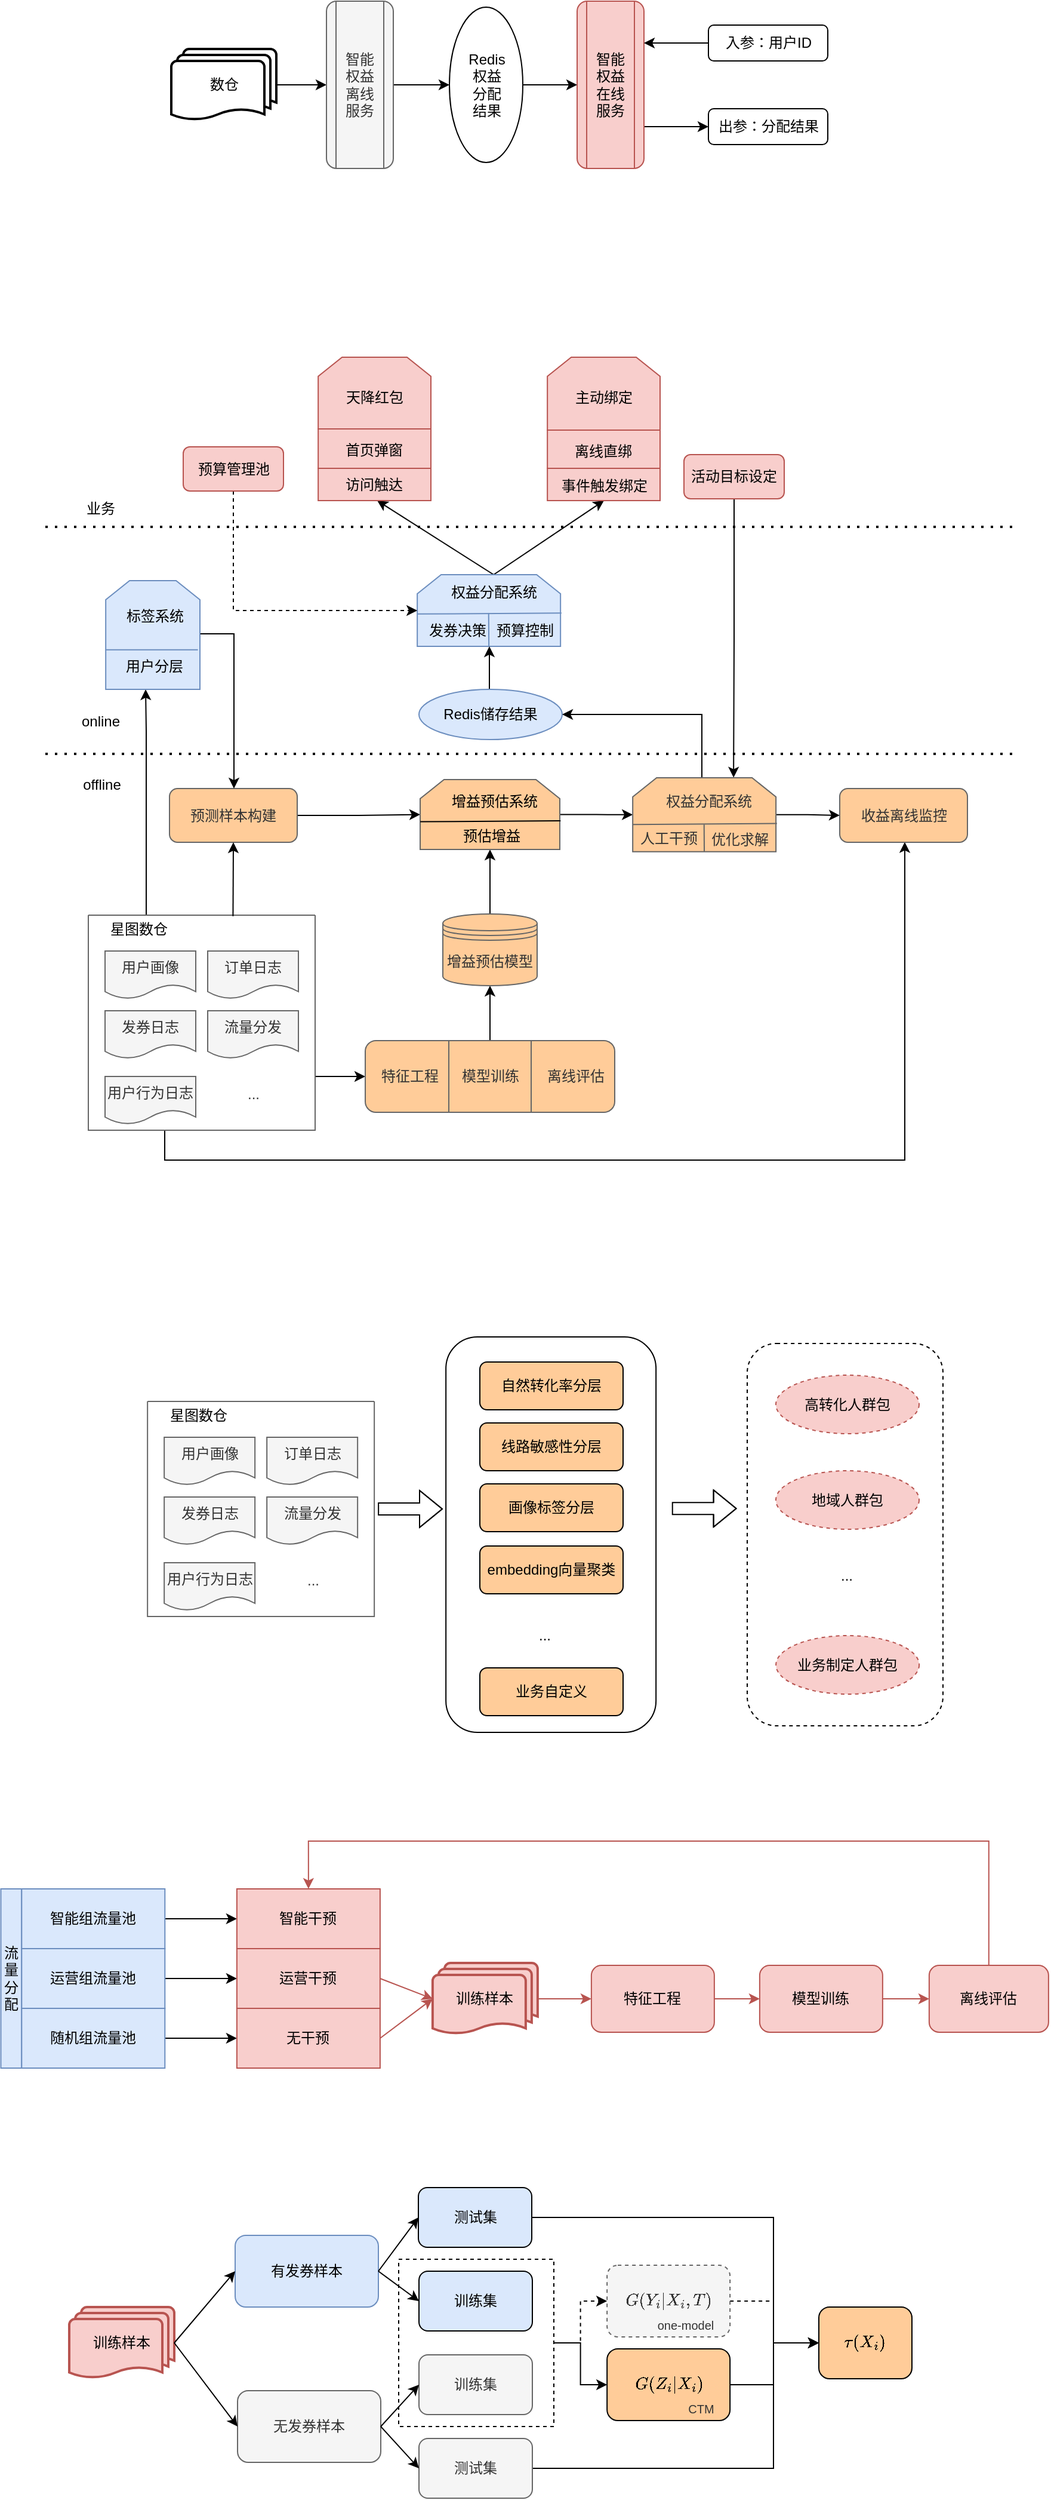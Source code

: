<mxfile version="20.2.1" type="github">
  <diagram id="0d_ut0WmNH7dI-ibBs3p" name="第 1 页">
    <mxGraphModel dx="1122" dy="722" grid="1" gridSize="10" guides="1" tooltips="1" connect="1" arrows="1" fold="1" page="1" pageScale="1" pageWidth="827" pageHeight="1169" background="none" math="1" shadow="0">
      <root>
        <mxCell id="0" />
        <mxCell id="1" parent="0" />
        <mxCell id="P1bSGM74OCymADJrnlDI-253" style="edgeStyle=orthogonalEdgeStyle;rounded=0;orthogonalLoop=1;jettySize=auto;html=1;exitX=1;exitY=0.5;exitDx=0;exitDy=0;entryX=0;entryY=0.5;entryDx=0;entryDy=0;strokeColor=#000000;strokeWidth=1;dashed=1;" parent="1" source="P1bSGM74OCymADJrnlDI-252" target="P1bSGM74OCymADJrnlDI-251" edge="1">
          <mxGeometry relative="1" as="geometry" />
        </mxCell>
        <mxCell id="EOO544wxVhOrI_FCxBew-11" style="edgeStyle=orthogonalEdgeStyle;rounded=0;orthogonalLoop=1;jettySize=auto;html=1;exitX=1;exitY=0.5;exitDx=0;exitDy=0;entryX=0;entryY=0.5;entryDx=0;entryDy=0;" edge="1" parent="1" source="P1bSGM74OCymADJrnlDI-252" target="EOO544wxVhOrI_FCxBew-10">
          <mxGeometry relative="1" as="geometry" />
        </mxCell>
        <mxCell id="P1bSGM74OCymADJrnlDI-252" value="" style="rounded=0;whiteSpace=wrap;html=1;glass=0;sketch=0;strokeColor=#000000;strokeWidth=1;fillColor=none;gradientColor=none;dashed=1;" parent="1" vertex="1">
          <mxGeometry x="346" y="1950" width="130" height="140" as="geometry" />
        </mxCell>
        <mxCell id="P1bSGM74OCymADJrnlDI-179" value="" style="rounded=1;whiteSpace=wrap;html=1;glass=0;sketch=0;strokeColor=#000000;strokeWidth=1;fillColor=none;gradientColor=none;" parent="1" vertex="1">
          <mxGeometry x="385.58" y="1178" width="176" height="331" as="geometry" />
        </mxCell>
        <mxCell id="P1bSGM74OCymADJrnlDI-195" value="" style="rounded=1;whiteSpace=wrap;html=1;glass=0;sketch=0;strokeColor=#000000;strokeWidth=1;fillColor=none;gradientColor=none;dashed=1;" parent="1" vertex="1">
          <mxGeometry x="638" y="1183.5" width="164" height="320" as="geometry" />
        </mxCell>
        <mxCell id="P1bSGM74OCymADJrnlDI-2" value="数仓" style="strokeWidth=2;html=1;shape=mxgraph.flowchart.multi-document;whiteSpace=wrap;" parent="1" vertex="1">
          <mxGeometry x="155.5" y="100" width="88" height="60" as="geometry" />
        </mxCell>
        <mxCell id="P1bSGM74OCymADJrnlDI-3" value="" style="endArrow=classic;html=1;rounded=0;exitX=1;exitY=0.5;exitDx=0;exitDy=0;exitPerimeter=0;" parent="1" source="P1bSGM74OCymADJrnlDI-2" edge="1">
          <mxGeometry width="50" height="50" relative="1" as="geometry">
            <mxPoint x="235.5" y="160" as="sourcePoint" />
            <mxPoint x="285.5" y="130" as="targetPoint" />
          </mxGeometry>
        </mxCell>
        <mxCell id="P1bSGM74OCymADJrnlDI-13" style="edgeStyle=orthogonalEdgeStyle;rounded=0;orthogonalLoop=1;jettySize=auto;html=1;exitX=1;exitY=0.75;exitDx=0;exitDy=0;entryX=0;entryY=0.5;entryDx=0;entryDy=0;" parent="1" source="P1bSGM74OCymADJrnlDI-4" target="P1bSGM74OCymADJrnlDI-10" edge="1">
          <mxGeometry relative="1" as="geometry" />
        </mxCell>
        <mxCell id="P1bSGM74OCymADJrnlDI-4" value="智能&lt;br&gt;权益&lt;br&gt;在线&lt;br&gt;服务" style="shape=process;whiteSpace=wrap;html=1;backgroundOutline=1;rounded=1;fillColor=#f8cecc;strokeColor=#b85450;" parent="1" vertex="1">
          <mxGeometry x="495.5" y="60" width="56" height="140" as="geometry" />
        </mxCell>
        <mxCell id="P1bSGM74OCymADJrnlDI-7" style="edgeStyle=orthogonalEdgeStyle;rounded=0;orthogonalLoop=1;jettySize=auto;html=1;exitX=1;exitY=0.5;exitDx=0;exitDy=0;entryX=0;entryY=0.5;entryDx=0;entryDy=0;" parent="1" source="P1bSGM74OCymADJrnlDI-5" target="P1bSGM74OCymADJrnlDI-6" edge="1">
          <mxGeometry relative="1" as="geometry" />
        </mxCell>
        <mxCell id="P1bSGM74OCymADJrnlDI-5" value="智能&lt;br&gt;权益&lt;br&gt;离线&lt;br&gt;服务" style="shape=process;whiteSpace=wrap;html=1;backgroundOutline=1;rounded=1;fillColor=#f5f5f5;strokeColor=#666666;fontColor=#333333;" parent="1" vertex="1">
          <mxGeometry x="285.5" y="60" width="56" height="140" as="geometry" />
        </mxCell>
        <mxCell id="P1bSGM74OCymADJrnlDI-8" style="edgeStyle=orthogonalEdgeStyle;rounded=0;orthogonalLoop=1;jettySize=auto;html=1;exitX=1;exitY=0.5;exitDx=0;exitDy=0;entryX=0;entryY=0.5;entryDx=0;entryDy=0;" parent="1" source="P1bSGM74OCymADJrnlDI-6" target="P1bSGM74OCymADJrnlDI-4" edge="1">
          <mxGeometry relative="1" as="geometry" />
        </mxCell>
        <mxCell id="P1bSGM74OCymADJrnlDI-6" value="Redis&lt;br&gt;权益&lt;br&gt;分配&lt;br&gt;结果" style="ellipse;whiteSpace=wrap;html=1;rounded=1;" parent="1" vertex="1">
          <mxGeometry x="388.5" y="65" width="61.5" height="130" as="geometry" />
        </mxCell>
        <mxCell id="P1bSGM74OCymADJrnlDI-10" value="出参：分配结果" style="rounded=1;whiteSpace=wrap;html=1;" parent="1" vertex="1">
          <mxGeometry x="605.5" y="150" width="100" height="30" as="geometry" />
        </mxCell>
        <mxCell id="P1bSGM74OCymADJrnlDI-12" style="edgeStyle=orthogonalEdgeStyle;rounded=0;orthogonalLoop=1;jettySize=auto;html=1;exitX=0;exitY=0.5;exitDx=0;exitDy=0;entryX=1;entryY=0.25;entryDx=0;entryDy=0;" parent="1" source="P1bSGM74OCymADJrnlDI-11" target="P1bSGM74OCymADJrnlDI-4" edge="1">
          <mxGeometry relative="1" as="geometry" />
        </mxCell>
        <mxCell id="P1bSGM74OCymADJrnlDI-11" value="入参：用户ID" style="rounded=1;whiteSpace=wrap;html=1;" parent="1" vertex="1">
          <mxGeometry x="605.5" y="80" width="100" height="30" as="geometry" />
        </mxCell>
        <mxCell id="P1bSGM74OCymADJrnlDI-119" style="edgeStyle=orthogonalEdgeStyle;rounded=0;orthogonalLoop=1;jettySize=auto;html=1;exitX=0.25;exitY=0;exitDx=0;exitDy=0;strokeWidth=1;" parent="1" target="P1bSGM74OCymADJrnlDI-111" edge="1">
          <mxGeometry relative="1" as="geometry">
            <mxPoint x="134.5" y="825.0" as="sourcePoint" />
            <mxPoint x="133.54" y="519" as="targetPoint" />
            <Array as="points">
              <mxPoint x="134" y="671" />
              <mxPoint x="134" y="671" />
            </Array>
          </mxGeometry>
        </mxCell>
        <mxCell id="P1bSGM74OCymADJrnlDI-137" style="edgeStyle=orthogonalEdgeStyle;rounded=0;orthogonalLoop=1;jettySize=auto;html=1;exitX=1;exitY=0.75;exitDx=0;exitDy=0;entryX=0;entryY=0.5;entryDx=0;entryDy=0;strokeWidth=1;" parent="1" source="P1bSGM74OCymADJrnlDI-15" target="P1bSGM74OCymADJrnlDI-42" edge="1">
          <mxGeometry relative="1" as="geometry" />
        </mxCell>
        <mxCell id="P1bSGM74OCymADJrnlDI-138" style="edgeStyle=orthogonalEdgeStyle;rounded=0;orthogonalLoop=1;jettySize=auto;html=1;strokeWidth=1;entryX=0.505;entryY=0.996;entryDx=0;entryDy=0;entryPerimeter=0;" parent="1" source="P1bSGM74OCymADJrnlDI-15" target="P1bSGM74OCymADJrnlDI-23" edge="1">
          <mxGeometry relative="1" as="geometry">
            <mxPoint x="770" y="770" as="targetPoint" />
            <Array as="points">
              <mxPoint x="150" y="1030" />
              <mxPoint x="770" y="1030" />
              <mxPoint x="770" y="764" />
            </Array>
          </mxGeometry>
        </mxCell>
        <mxCell id="P1bSGM74OCymADJrnlDI-15" value="" style="swimlane;startSize=0;rounded=1;arcSize=38;fillColor=#f5f5f5;fontColor=#333333;strokeColor=#666666;" parent="1" vertex="1">
          <mxGeometry x="86" y="825" width="190" height="180" as="geometry">
            <mxRectangle x="60" y="825" width="50" height="40" as="alternateBounds" />
          </mxGeometry>
        </mxCell>
        <mxCell id="P1bSGM74OCymADJrnlDI-17" value="用户画像" style="shape=document;whiteSpace=wrap;html=1;boundedLbl=1;rounded=1;fillColor=#f5f5f5;fontColor=#333333;strokeColor=#666666;" parent="P1bSGM74OCymADJrnlDI-15" vertex="1">
          <mxGeometry x="14" y="30" width="76" height="40" as="geometry" />
        </mxCell>
        <mxCell id="P1bSGM74OCymADJrnlDI-18" value="订单日志" style="shape=document;whiteSpace=wrap;html=1;boundedLbl=1;rounded=1;fillColor=#f5f5f5;fontColor=#333333;strokeColor=#666666;" parent="P1bSGM74OCymADJrnlDI-15" vertex="1">
          <mxGeometry x="100" y="30" width="76" height="40" as="geometry" />
        </mxCell>
        <mxCell id="P1bSGM74OCymADJrnlDI-19" value="发券日志" style="shape=document;whiteSpace=wrap;html=1;boundedLbl=1;rounded=1;fillColor=#f5f5f5;fontColor=#333333;strokeColor=#666666;" parent="P1bSGM74OCymADJrnlDI-15" vertex="1">
          <mxGeometry x="14" y="80" width="76" height="40" as="geometry" />
        </mxCell>
        <mxCell id="P1bSGM74OCymADJrnlDI-20" value="流量分发" style="shape=document;whiteSpace=wrap;html=1;boundedLbl=1;rounded=1;fillColor=#f5f5f5;fontColor=#333333;strokeColor=#666666;" parent="P1bSGM74OCymADJrnlDI-15" vertex="1">
          <mxGeometry x="100" y="80" width="76" height="40" as="geometry" />
        </mxCell>
        <mxCell id="P1bSGM74OCymADJrnlDI-21" value="用户行为日志" style="shape=document;whiteSpace=wrap;html=1;boundedLbl=1;rounded=1;fillColor=#f5f5f5;fontColor=#333333;strokeColor=#666666;" parent="P1bSGM74OCymADJrnlDI-15" vertex="1">
          <mxGeometry x="14" y="135" width="76" height="40" as="geometry" />
        </mxCell>
        <mxCell id="P1bSGM74OCymADJrnlDI-22" value="..." style="text;html=1;align=center;verticalAlign=middle;resizable=0;points=[];autosize=1;strokeColor=none;fillColor=none;fontColor=#333333;" parent="P1bSGM74OCymADJrnlDI-15" vertex="1">
          <mxGeometry x="123" y="135" width="30" height="30" as="geometry" />
        </mxCell>
        <mxCell id="P1bSGM74OCymADJrnlDI-23" value="收益离线监控" style="rounded=1;whiteSpace=wrap;html=1;fillColor=#FFCC99;fontColor=#333333;strokeColor=#666666;" parent="1" vertex="1">
          <mxGeometry x="715.5" y="719" width="107" height="45" as="geometry" />
        </mxCell>
        <mxCell id="P1bSGM74OCymADJrnlDI-131" style="edgeStyle=orthogonalEdgeStyle;rounded=0;orthogonalLoop=1;jettySize=auto;html=1;entryX=0;entryY=0.5;entryDx=0;entryDy=0;strokeWidth=1;" parent="1" source="P1bSGM74OCymADJrnlDI-40" target="P1bSGM74OCymADJrnlDI-24" edge="1">
          <mxGeometry relative="1" as="geometry" />
        </mxCell>
        <mxCell id="P1bSGM74OCymADJrnlDI-40" value="预测样本构建" style="rounded=1;whiteSpace=wrap;html=1;fillColor=#FFCC99;fontColor=#333333;strokeColor=#666666;" parent="1" vertex="1">
          <mxGeometry x="154" y="719" width="107" height="45" as="geometry" />
        </mxCell>
        <mxCell id="P1bSGM74OCymADJrnlDI-134" style="edgeStyle=orthogonalEdgeStyle;rounded=0;orthogonalLoop=1;jettySize=auto;html=1;entryX=0.5;entryY=1;entryDx=0;entryDy=0;strokeWidth=1;" parent="1" source="P1bSGM74OCymADJrnlDI-42" target="P1bSGM74OCymADJrnlDI-45" edge="1">
          <mxGeometry relative="1" as="geometry" />
        </mxCell>
        <mxCell id="P1bSGM74OCymADJrnlDI-133" style="edgeStyle=orthogonalEdgeStyle;rounded=0;orthogonalLoop=1;jettySize=auto;html=1;strokeWidth=1;entryX=0.5;entryY=1;entryDx=0;entryDy=0;" parent="1" source="P1bSGM74OCymADJrnlDI-45" target="P1bSGM74OCymADJrnlDI-24" edge="1">
          <mxGeometry relative="1" as="geometry">
            <mxPoint x="430" y="780" as="targetPoint" />
          </mxGeometry>
        </mxCell>
        <mxCell id="P1bSGM74OCymADJrnlDI-45" value="增益预估模型" style="shape=datastore;whiteSpace=wrap;html=1;rounded=1;glass=0;sketch=0;strokeWidth=1;fillColor=#FFCC99;fontColor=#333333;strokeColor=#666666;" parent="1" vertex="1">
          <mxGeometry x="383" y="824" width="79" height="60" as="geometry" />
        </mxCell>
        <mxCell id="P1bSGM74OCymADJrnlDI-158" style="edgeStyle=orthogonalEdgeStyle;rounded=0;orthogonalLoop=1;jettySize=auto;html=1;exitX=0.5;exitY=1;exitDx=0;exitDy=0;entryX=0.704;entryY=-0.003;entryDx=0;entryDy=0;entryPerimeter=0;strokeWidth=1;" parent="1" source="P1bSGM74OCymADJrnlDI-110" target="P1bSGM74OCymADJrnlDI-30" edge="1">
          <mxGeometry relative="1" as="geometry" />
        </mxCell>
        <mxCell id="P1bSGM74OCymADJrnlDI-110" value="活动目标设定" style="rounded=1;whiteSpace=wrap;html=1;glass=0;sketch=0;strokeWidth=1;fillColor=#f8cecc;strokeColor=#b85450;" parent="1" vertex="1">
          <mxGeometry x="585" y="439.5" width="84" height="37" as="geometry" />
        </mxCell>
        <mxCell id="P1bSGM74OCymADJrnlDI-111" value="" style="shape=loopLimit;whiteSpace=wrap;html=1;rounded=0;sketch=0;size=20;fillColor=#dae8fc;strokeColor=#6c8ebf;" parent="1" vertex="1">
          <mxGeometry x="100.58" y="545" width="78.92" height="91" as="geometry" />
        </mxCell>
        <mxCell id="P1bSGM74OCymADJrnlDI-122" style="edgeStyle=orthogonalEdgeStyle;rounded=0;orthogonalLoop=1;jettySize=auto;html=1;strokeWidth=1;exitX=0.98;exitY=0.982;exitDx=0;exitDy=0;exitPerimeter=0;" parent="1" source="P1bSGM74OCymADJrnlDI-113" target="P1bSGM74OCymADJrnlDI-40" edge="1">
          <mxGeometry relative="1" as="geometry">
            <mxPoint x="180" y="560" as="sourcePoint" />
            <Array as="points">
              <mxPoint x="208" y="590" />
            </Array>
          </mxGeometry>
        </mxCell>
        <mxCell id="P1bSGM74OCymADJrnlDI-113" value="标签系统" style="text;html=1;strokeColor=none;fillColor=none;align=center;verticalAlign=middle;whiteSpace=wrap;rounded=0;sketch=0;" parent="1" vertex="1">
          <mxGeometry x="101.5" y="560" width="80" height="30" as="geometry" />
        </mxCell>
        <mxCell id="P1bSGM74OCymADJrnlDI-114" value="" style="endArrow=none;html=1;rounded=0;exitX=-0.01;exitY=0.572;exitDx=0;exitDy=0;exitPerimeter=0;fillColor=#dae8fc;strokeColor=#6c8ebf;" parent="1" edge="1">
          <mxGeometry width="50" height="50" relative="1" as="geometry">
            <mxPoint x="100.29" y="602.9" as="sourcePoint" />
            <mxPoint x="177.79" y="602.9" as="targetPoint" />
          </mxGeometry>
        </mxCell>
        <mxCell id="P1bSGM74OCymADJrnlDI-116" value="用户分层" style="text;html=1;align=center;verticalAlign=middle;resizable=0;points=[];autosize=1;strokeColor=none;fillColor=none;" parent="1" vertex="1">
          <mxGeometry x="106" y="602" width="70" height="30" as="geometry" />
        </mxCell>
        <mxCell id="P1bSGM74OCymADJrnlDI-121" value="" style="endArrow=classic;html=1;rounded=0;strokeWidth=1;entryX=0.5;entryY=1;entryDx=0;entryDy=0;exitX=0.638;exitY=0.005;exitDx=0;exitDy=0;exitPerimeter=0;" parent="1" source="P1bSGM74OCymADJrnlDI-15" target="P1bSGM74OCymADJrnlDI-40" edge="1">
          <mxGeometry width="50" height="50" relative="1" as="geometry">
            <mxPoint x="278" y="820" as="sourcePoint" />
            <mxPoint x="328" y="790" as="targetPoint" />
          </mxGeometry>
        </mxCell>
        <mxCell id="P1bSGM74OCymADJrnlDI-128" style="edgeStyle=orthogonalEdgeStyle;rounded=0;orthogonalLoop=1;jettySize=auto;html=1;exitX=1;exitY=0.5;exitDx=0;exitDy=0;entryX=0;entryY=0.5;entryDx=0;entryDy=0;strokeWidth=1;" parent="1" source="P1bSGM74OCymADJrnlDI-24" target="P1bSGM74OCymADJrnlDI-30" edge="1">
          <mxGeometry relative="1" as="geometry" />
        </mxCell>
        <mxCell id="P1bSGM74OCymADJrnlDI-132" style="edgeStyle=orthogonalEdgeStyle;rounded=0;orthogonalLoop=1;jettySize=auto;html=1;exitX=1;exitY=0.5;exitDx=0;exitDy=0;entryX=0;entryY=0.5;entryDx=0;entryDy=0;strokeWidth=1;" parent="1" source="P1bSGM74OCymADJrnlDI-30" target="P1bSGM74OCymADJrnlDI-23" edge="1">
          <mxGeometry relative="1" as="geometry" />
        </mxCell>
        <mxCell id="P1bSGM74OCymADJrnlDI-136" value="" style="group;fillColor=none;fontColor=#333333;strokeColor=none;container=0;" parent="1" vertex="1" connectable="0">
          <mxGeometry x="317" y="930" width="209" height="60" as="geometry" />
        </mxCell>
        <mxCell id="P1bSGM74OCymADJrnlDI-145" value="" style="endArrow=classic;html=1;rounded=0;strokeWidth=1;entryX=0.543;entryY=0.933;entryDx=0;entryDy=0;entryPerimeter=0;exitX=0.5;exitY=0;exitDx=0;exitDy=0;" parent="1" source="P1bSGM74OCymADJrnlDI-72" target="P1bSGM74OCymADJrnlDI-90" edge="1">
          <mxGeometry width="50" height="50" relative="1" as="geometry">
            <mxPoint x="128" y="508" as="sourcePoint" />
            <mxPoint x="318" y="528" as="targetPoint" />
          </mxGeometry>
        </mxCell>
        <mxCell id="P1bSGM74OCymADJrnlDI-74" value="" style="shape=loopLimit;whiteSpace=wrap;html=1;rounded=0;sketch=0;size=20;container=0;fillColor=#f8cecc;strokeColor=#b85450;" parent="1" vertex="1">
          <mxGeometry x="278.58" y="358" width="94.42" height="120" as="geometry" />
        </mxCell>
        <mxCell id="P1bSGM74OCymADJrnlDI-75" value="" style="endArrow=none;html=1;rounded=0;exitX=-0.01;exitY=0.572;exitDx=0;exitDy=0;exitPerimeter=0;fillColor=#f8cecc;strokeColor=#b85450;" parent="1" edge="1">
          <mxGeometry width="50" height="50" relative="1" as="geometry">
            <mxPoint x="278" y="418" as="sourcePoint" />
            <mxPoint x="373" y="418" as="targetPoint" />
          </mxGeometry>
        </mxCell>
        <mxCell id="P1bSGM74OCymADJrnlDI-79" value="天降红包" style="text;html=1;strokeColor=none;fillColor=#f8cecc;align=center;verticalAlign=middle;whiteSpace=wrap;rounded=0;sketch=0;container=0;" parent="1" vertex="1">
          <mxGeometry x="286" y="377" width="80" height="30" as="geometry" />
        </mxCell>
        <mxCell id="P1bSGM74OCymADJrnlDI-88" value="" style="endArrow=none;html=1;rounded=0;exitX=-0.01;exitY=0.572;exitDx=0;exitDy=0;exitPerimeter=0;fillColor=#f8cecc;strokeColor=#b85450;" parent="1" edge="1">
          <mxGeometry width="50" height="50" relative="1" as="geometry">
            <mxPoint x="278" y="451" as="sourcePoint" />
            <mxPoint x="373" y="451" as="targetPoint" />
          </mxGeometry>
        </mxCell>
        <mxCell id="P1bSGM74OCymADJrnlDI-89" value="首页弹窗" style="text;html=1;align=center;verticalAlign=middle;resizable=0;points=[];autosize=1;strokeColor=none;fillColor=none;container=0;" parent="1" vertex="1">
          <mxGeometry x="290" y="421" width="70" height="30" as="geometry" />
        </mxCell>
        <mxCell id="P1bSGM74OCymADJrnlDI-90" value="访问触达" style="text;html=1;align=center;verticalAlign=middle;resizable=0;points=[];autosize=1;strokeColor=none;fillColor=none;container=0;" parent="1" vertex="1">
          <mxGeometry x="290" y="450" width="70" height="30" as="geometry" />
        </mxCell>
        <mxCell id="P1bSGM74OCymADJrnlDI-149" value="" style="endArrow=classic;html=1;rounded=0;strokeWidth=1;exitX=0.5;exitY=0;exitDx=0;exitDy=0;entryX=0.5;entryY=0.9;entryDx=0;entryDy=0;entryPerimeter=0;" parent="1" source="P1bSGM74OCymADJrnlDI-72" target="P1bSGM74OCymADJrnlDI-108" edge="1">
          <mxGeometry width="50" height="50" relative="1" as="geometry">
            <mxPoint x="428" y="548" as="sourcePoint" />
            <mxPoint x="478" y="498" as="targetPoint" />
          </mxGeometry>
        </mxCell>
        <mxCell id="P1bSGM74OCymADJrnlDI-67" value="" style="shape=loopLimit;whiteSpace=wrap;html=1;rounded=0;sketch=0;size=20;container=0;fillColor=#dae8fc;strokeColor=#6c8ebf;" parent="1" vertex="1">
          <mxGeometry x="361.58" y="540" width="120" height="60" as="geometry" />
        </mxCell>
        <mxCell id="P1bSGM74OCymADJrnlDI-68" value="" style="endArrow=none;html=1;rounded=0;entryX=0.997;entryY=0.558;entryDx=0;entryDy=0;exitX=-0.01;exitY=0.572;exitDx=0;exitDy=0;exitPerimeter=0;entryPerimeter=0;fillColor=#dae8fc;strokeColor=#6c8ebf;" parent="1" edge="1">
          <mxGeometry width="50" height="50" relative="1" as="geometry">
            <mxPoint x="361.58" y="572.92" as="sourcePoint" />
            <mxPoint x="482.42" y="572.08" as="targetPoint" />
          </mxGeometry>
        </mxCell>
        <mxCell id="P1bSGM74OCymADJrnlDI-69" value="" style="endArrow=none;html=1;rounded=0;fillColor=#dae8fc;strokeColor=#6c8ebf;" parent="1" edge="1">
          <mxGeometry width="50" height="50" relative="1" as="geometry">
            <mxPoint x="422.53" y="600" as="sourcePoint" />
            <mxPoint x="422.53" y="600" as="targetPoint" />
          </mxGeometry>
        </mxCell>
        <mxCell id="P1bSGM74OCymADJrnlDI-70" value="" style="endArrow=none;html=1;rounded=0;exitX=0.5;exitY=1;exitDx=0;exitDy=0;fillColor=#dae8fc;strokeColor=#6c8ebf;" parent="1" source="P1bSGM74OCymADJrnlDI-67" edge="1">
          <mxGeometry width="50" height="50" relative="1" as="geometry">
            <mxPoint x="421.36" y="592" as="sourcePoint" />
            <mxPoint x="421.36" y="572" as="targetPoint" />
          </mxGeometry>
        </mxCell>
        <mxCell id="P1bSGM74OCymADJrnlDI-71" value="预算控制" style="text;html=1;strokeColor=none;fillColor=none;align=center;verticalAlign=middle;whiteSpace=wrap;rounded=0;sketch=0;container=0;" parent="1" vertex="1">
          <mxGeometry x="421.58" y="572" width="60" height="30" as="geometry" />
        </mxCell>
        <mxCell id="P1bSGM74OCymADJrnlDI-72" value="权益分配系统" style="text;html=1;strokeColor=none;fillColor=none;align=center;verticalAlign=middle;whiteSpace=wrap;rounded=0;sketch=0;container=0;" parent="1" vertex="1">
          <mxGeometry x="385.58" y="540" width="80" height="30" as="geometry" />
        </mxCell>
        <mxCell id="P1bSGM74OCymADJrnlDI-73" value="发券决策" style="text;html=1;align=center;verticalAlign=middle;resizable=0;points=[];autosize=1;strokeColor=none;fillColor=none;container=0;" parent="1" vertex="1">
          <mxGeometry x="360" y="572" width="70" height="30" as="geometry" />
        </mxCell>
        <mxCell id="P1bSGM74OCymADJrnlDI-103" value="" style="shape=loopLimit;whiteSpace=wrap;html=1;rounded=0;sketch=0;size=20;container=0;fillColor=#f8cecc;strokeColor=#b85450;" parent="1" vertex="1">
          <mxGeometry x="470.58" y="358" width="94.42" height="120" as="geometry" />
        </mxCell>
        <mxCell id="P1bSGM74OCymADJrnlDI-104" value="" style="endArrow=none;html=1;rounded=0;exitX=-0.01;exitY=0.572;exitDx=0;exitDy=0;exitPerimeter=0;fillColor=#f8cecc;strokeColor=#b85450;" parent="1" edge="1">
          <mxGeometry width="50" height="50" relative="1" as="geometry">
            <mxPoint x="470.0" y="419" as="sourcePoint" />
            <mxPoint x="565" y="419" as="targetPoint" />
          </mxGeometry>
        </mxCell>
        <mxCell id="P1bSGM74OCymADJrnlDI-105" value="主动绑定" style="text;html=1;strokeColor=none;fillColor=none;align=center;verticalAlign=middle;whiteSpace=wrap;rounded=0;sketch=0;container=0;" parent="1" vertex="1">
          <mxGeometry x="478.0" y="377" width="80" height="30" as="geometry" />
        </mxCell>
        <mxCell id="P1bSGM74OCymADJrnlDI-106" value="" style="endArrow=none;html=1;rounded=0;exitX=-0.01;exitY=0.572;exitDx=0;exitDy=0;exitPerimeter=0;fillColor=#f8cecc;strokeColor=#b85450;" parent="1" edge="1">
          <mxGeometry width="50" height="50" relative="1" as="geometry">
            <mxPoint x="470.0" y="451" as="sourcePoint" />
            <mxPoint x="565" y="451" as="targetPoint" />
          </mxGeometry>
        </mxCell>
        <mxCell id="P1bSGM74OCymADJrnlDI-107" value="离线直绑" style="text;html=1;align=center;verticalAlign=middle;resizable=0;points=[];autosize=1;strokeColor=none;fillColor=none;container=0;" parent="1" vertex="1">
          <mxGeometry x="482.0" y="422" width="70" height="30" as="geometry" />
        </mxCell>
        <mxCell id="P1bSGM74OCymADJrnlDI-108" value="事件触发绑定" style="text;html=1;align=center;verticalAlign=middle;resizable=0;points=[];autosize=1;strokeColor=none;fillColor=none;container=0;" parent="1" vertex="1">
          <mxGeometry x="468.0" y="451" width="100" height="30" as="geometry" />
        </mxCell>
        <mxCell id="P1bSGM74OCymADJrnlDI-162" style="edgeStyle=orthogonalEdgeStyle;rounded=0;orthogonalLoop=1;jettySize=auto;html=1;exitX=0.5;exitY=0;exitDx=0;exitDy=0;strokeWidth=1;entryX=0.914;entryY=0.933;entryDx=0;entryDy=0;entryPerimeter=0;" parent="1" edge="1">
          <mxGeometry relative="1" as="geometry">
            <mxPoint x="422" y="636" as="sourcePoint" />
            <mxPoint x="421.98" y="599.99" as="targetPoint" />
            <Array as="points" />
          </mxGeometry>
        </mxCell>
        <mxCell id="P1bSGM74OCymADJrnlDI-160" value="Redis储存结果" style="ellipse;whiteSpace=wrap;html=1;rounded=1;glass=0;sketch=0;strokeWidth=1;fillColor=#dae8fc;strokeColor=#6c8ebf;" parent="1" vertex="1">
          <mxGeometry x="363" y="636" width="120" height="42" as="geometry" />
        </mxCell>
        <mxCell id="P1bSGM74OCymADJrnlDI-161" style="edgeStyle=orthogonalEdgeStyle;rounded=0;orthogonalLoop=1;jettySize=auto;html=1;entryX=1;entryY=0.5;entryDx=0;entryDy=0;strokeWidth=1;" parent="1" source="P1bSGM74OCymADJrnlDI-30" target="P1bSGM74OCymADJrnlDI-160" edge="1">
          <mxGeometry relative="1" as="geometry">
            <Array as="points">
              <mxPoint x="600" y="657" />
            </Array>
          </mxGeometry>
        </mxCell>
        <mxCell id="P1bSGM74OCymADJrnlDI-165" value="" style="endArrow=none;dashed=1;html=1;dashPattern=1 3;strokeWidth=2;rounded=0;" parent="1" edge="1">
          <mxGeometry width="50" height="50" relative="1" as="geometry">
            <mxPoint x="50" y="690" as="sourcePoint" />
            <mxPoint x="860" y="690" as="targetPoint" />
          </mxGeometry>
        </mxCell>
        <mxCell id="P1bSGM74OCymADJrnlDI-24" value="" style="shape=loopLimit;whiteSpace=wrap;html=1;rounded=0;sketch=0;size=20;container=0;fillColor=#FFCC99;strokeColor=#666666;fontColor=#333333;" parent="1" vertex="1">
          <mxGeometry x="364" y="711.5" width="117" height="58.5" as="geometry" />
        </mxCell>
        <mxCell id="P1bSGM74OCymADJrnlDI-26" value="" style="endArrow=none;html=1;rounded=0;entryX=0.997;entryY=0.558;entryDx=0;entryDy=0;entryPerimeter=0;fillColor=#fff2cc;strokeColor=#000000;exitX=0.001;exitY=0.603;exitDx=0;exitDy=0;exitPerimeter=0;" parent="1" source="P1bSGM74OCymADJrnlDI-24" edge="1">
          <mxGeometry width="50" height="50" relative="1" as="geometry">
            <mxPoint x="370" y="747" as="sourcePoint" />
            <mxPoint x="481.64" y="745.98" as="targetPoint" />
          </mxGeometry>
        </mxCell>
        <mxCell id="P1bSGM74OCymADJrnlDI-27" value="预估增益" style="text;html=1;strokeColor=none;fillColor=none;align=center;verticalAlign=middle;whiteSpace=wrap;rounded=0;sketch=0;container=0;" parent="1" vertex="1">
          <mxGeometry x="394" y="751.5" width="60" height="15" as="geometry" />
        </mxCell>
        <mxCell id="P1bSGM74OCymADJrnlDI-28" value="增益预估系统" style="text;html=1;strokeColor=none;fillColor=none;align=center;verticalAlign=middle;whiteSpace=wrap;rounded=0;sketch=0;container=0;" parent="1" vertex="1">
          <mxGeometry x="388.25" y="722.5" width="77" height="15" as="geometry" />
        </mxCell>
        <mxCell id="P1bSGM74OCymADJrnlDI-30" value="" style="shape=loopLimit;whiteSpace=wrap;html=1;rounded=0;sketch=0;size=20;container=0;fillColor=#FFCC99;fontColor=#333333;strokeColor=#666666;" parent="1" vertex="1">
          <mxGeometry x="542.08" y="710" width="120.0" height="61.846" as="geometry" />
        </mxCell>
        <mxCell id="P1bSGM74OCymADJrnlDI-32" value="" style="endArrow=none;html=1;rounded=0;entryX=0.997;entryY=0.558;entryDx=0;entryDy=0;exitX=-0.01;exitY=0.572;exitDx=0;exitDy=0;exitPerimeter=0;entryPerimeter=0;fillColor=#f5f5f5;strokeColor=#666666;" parent="1" edge="1">
          <mxGeometry width="50" height="50" relative="1" as="geometry">
            <mxPoint x="542.08" y="749.087" as="sourcePoint" />
            <mxPoint x="662.92" y="748.221" as="targetPoint" />
          </mxGeometry>
        </mxCell>
        <mxCell id="P1bSGM74OCymADJrnlDI-33" value="" style="endArrow=none;html=1;rounded=0;fillColor=#f5f5f5;strokeColor=#666666;" parent="1" target="P1bSGM74OCymADJrnlDI-30" edge="1">
          <mxGeometry width="50" height="50" relative="1" as="geometry">
            <mxPoint x="602.03" y="771.846" as="sourcePoint" />
            <mxPoint x="602.08" y="740.923" as="targetPoint" />
          </mxGeometry>
        </mxCell>
        <mxCell id="P1bSGM74OCymADJrnlDI-34" value="" style="endArrow=none;html=1;rounded=0;exitX=-0.001;exitY=0.837;exitDx=0;exitDy=0;exitPerimeter=0;fillColor=#f5f5f5;strokeColor=#666666;" parent="1" source="P1bSGM74OCymADJrnlDI-35" edge="1">
          <mxGeometry width="50" height="50" relative="1" as="geometry">
            <mxPoint x="602.08" y="778.031" as="sourcePoint" />
            <mxPoint x="601.86" y="749.169" as="targetPoint" />
          </mxGeometry>
        </mxCell>
        <mxCell id="P1bSGM74OCymADJrnlDI-35" value="优化求解" style="text;html=1;strokeColor=none;fillColor=none;align=center;verticalAlign=middle;whiteSpace=wrap;rounded=0;sketch=0;container=0;fontColor=#333333;" parent="1" vertex="1">
          <mxGeometry x="602.08" y="746.077" width="60.0" height="30.923" as="geometry" />
        </mxCell>
        <mxCell id="P1bSGM74OCymADJrnlDI-37" value="权益分配系统" style="text;html=1;strokeColor=none;fillColor=none;align=center;verticalAlign=middle;whiteSpace=wrap;rounded=0;sketch=0;container=0;fontColor=#333333;" parent="1" vertex="1">
          <mxGeometry x="566.08" y="714.123" width="80.0" height="30.923" as="geometry" />
        </mxCell>
        <mxCell id="P1bSGM74OCymADJrnlDI-38" value="人工干预" style="text;html=1;align=center;verticalAlign=middle;resizable=0;points=[];autosize=1;strokeColor=none;fillColor=none;container=0;fontColor=#333333;" parent="1" vertex="1">
          <mxGeometry x="537.08" y="746.077" width="70" height="30" as="geometry" />
        </mxCell>
        <mxCell id="P1bSGM74OCymADJrnlDI-42" value="模型训练" style="shape=process;whiteSpace=wrap;html=1;backgroundOutline=1;rounded=1;glass=0;sketch=0;strokeWidth=1;size=0.333;fillColor=#FFCC99;fontColor=#333333;strokeColor=#666666;" parent="1" vertex="1">
          <mxGeometry x="318" y="930" width="209" height="60" as="geometry" />
        </mxCell>
        <mxCell id="P1bSGM74OCymADJrnlDI-43" value="特征工程" style="text;html=1;align=center;verticalAlign=middle;resizable=0;points=[];autosize=1;strokeColor=none;fillColor=none;fontColor=#333333;" parent="1" vertex="1">
          <mxGeometry x="320" y="945" width="70" height="30" as="geometry" />
        </mxCell>
        <mxCell id="P1bSGM74OCymADJrnlDI-44" value="离线评估" style="text;html=1;align=center;verticalAlign=middle;resizable=0;points=[];autosize=1;strokeColor=none;fillColor=none;fontColor=#333333;" parent="1" vertex="1">
          <mxGeometry x="459" y="945" width="70" height="30" as="geometry" />
        </mxCell>
        <mxCell id="P1bSGM74OCymADJrnlDI-166" value="offline" style="text;html=1;align=center;verticalAlign=middle;resizable=0;points=[];autosize=1;strokeColor=none;fillColor=none;" parent="1" vertex="1">
          <mxGeometry x="67" y="700.5" width="60" height="30" as="geometry" />
        </mxCell>
        <mxCell id="P1bSGM74OCymADJrnlDI-167" value="online" style="text;html=1;align=center;verticalAlign=middle;resizable=0;points=[];autosize=1;strokeColor=none;fillColor=none;" parent="1" vertex="1">
          <mxGeometry x="66" y="648" width="60" height="30" as="geometry" />
        </mxCell>
        <mxCell id="P1bSGM74OCymADJrnlDI-168" value="星图数仓" style="text;html=1;align=center;verticalAlign=middle;resizable=0;points=[];autosize=1;strokeColor=none;fillColor=none;" parent="1" vertex="1">
          <mxGeometry x="93" y="822" width="70" height="30" as="geometry" />
        </mxCell>
        <mxCell id="P1bSGM74OCymADJrnlDI-169" value="" style="endArrow=none;dashed=1;html=1;dashPattern=1 3;strokeWidth=2;rounded=0;" parent="1" edge="1">
          <mxGeometry width="50" height="50" relative="1" as="geometry">
            <mxPoint x="50" y="500" as="sourcePoint" />
            <mxPoint x="860" y="500" as="targetPoint" />
          </mxGeometry>
        </mxCell>
        <mxCell id="P1bSGM74OCymADJrnlDI-170" value="业务" style="text;html=1;align=center;verticalAlign=middle;resizable=0;points=[];autosize=1;strokeColor=none;fillColor=none;" parent="1" vertex="1">
          <mxGeometry x="71" y="470" width="50" height="30" as="geometry" />
        </mxCell>
        <mxCell id="P1bSGM74OCymADJrnlDI-171" value="" style="swimlane;startSize=0;rounded=1;arcSize=38;fillColor=#f5f5f5;fontColor=#333333;strokeColor=#666666;" parent="1" vertex="1">
          <mxGeometry x="135.58" y="1232" width="190" height="180" as="geometry">
            <mxRectangle x="60" y="825" width="50" height="40" as="alternateBounds" />
          </mxGeometry>
        </mxCell>
        <mxCell id="P1bSGM74OCymADJrnlDI-172" value="用户画像" style="shape=document;whiteSpace=wrap;html=1;boundedLbl=1;rounded=1;fillColor=#f5f5f5;fontColor=#333333;strokeColor=#666666;" parent="P1bSGM74OCymADJrnlDI-171" vertex="1">
          <mxGeometry x="14" y="30" width="76" height="40" as="geometry" />
        </mxCell>
        <mxCell id="P1bSGM74OCymADJrnlDI-173" value="订单日志" style="shape=document;whiteSpace=wrap;html=1;boundedLbl=1;rounded=1;fillColor=#f5f5f5;fontColor=#333333;strokeColor=#666666;" parent="P1bSGM74OCymADJrnlDI-171" vertex="1">
          <mxGeometry x="100" y="30" width="76" height="40" as="geometry" />
        </mxCell>
        <mxCell id="P1bSGM74OCymADJrnlDI-174" value="发券日志" style="shape=document;whiteSpace=wrap;html=1;boundedLbl=1;rounded=1;fillColor=#f5f5f5;fontColor=#333333;strokeColor=#666666;" parent="P1bSGM74OCymADJrnlDI-171" vertex="1">
          <mxGeometry x="14" y="80" width="76" height="40" as="geometry" />
        </mxCell>
        <mxCell id="P1bSGM74OCymADJrnlDI-175" value="流量分发" style="shape=document;whiteSpace=wrap;html=1;boundedLbl=1;rounded=1;fillColor=#f5f5f5;fontColor=#333333;strokeColor=#666666;" parent="P1bSGM74OCymADJrnlDI-171" vertex="1">
          <mxGeometry x="100" y="80" width="76" height="40" as="geometry" />
        </mxCell>
        <mxCell id="P1bSGM74OCymADJrnlDI-176" value="用户行为日志" style="shape=document;whiteSpace=wrap;html=1;boundedLbl=1;rounded=1;fillColor=#f5f5f5;fontColor=#333333;strokeColor=#666666;" parent="P1bSGM74OCymADJrnlDI-171" vertex="1">
          <mxGeometry x="14" y="135" width="76" height="40" as="geometry" />
        </mxCell>
        <mxCell id="P1bSGM74OCymADJrnlDI-177" value="..." style="text;html=1;align=center;verticalAlign=middle;resizable=0;points=[];autosize=1;strokeColor=none;fillColor=none;fontColor=#333333;" parent="P1bSGM74OCymADJrnlDI-171" vertex="1">
          <mxGeometry x="123" y="135" width="30" height="30" as="geometry" />
        </mxCell>
        <mxCell id="P1bSGM74OCymADJrnlDI-178" value="星图数仓" style="text;html=1;align=center;verticalAlign=middle;resizable=0;points=[];autosize=1;strokeColor=none;fillColor=none;" parent="1" vertex="1">
          <mxGeometry x="142.58" y="1229" width="70" height="30" as="geometry" />
        </mxCell>
        <mxCell id="P1bSGM74OCymADJrnlDI-180" value="自然转化率分层" style="rounded=1;whiteSpace=wrap;html=1;glass=0;sketch=0;strokeColor=#000000;strokeWidth=1;fillColor=#FFCC99;gradientColor=none;" parent="1" vertex="1">
          <mxGeometry x="414" y="1199" width="120" height="40" as="geometry" />
        </mxCell>
        <mxCell id="P1bSGM74OCymADJrnlDI-181" value="线路敏感性分层" style="rounded=1;whiteSpace=wrap;html=1;glass=0;sketch=0;strokeColor=#000000;strokeWidth=1;fillColor=#FFCC99;gradientColor=none;" parent="1" vertex="1">
          <mxGeometry x="414" y="1250" width="120" height="40" as="geometry" />
        </mxCell>
        <mxCell id="P1bSGM74OCymADJrnlDI-182" value="画像标签分层" style="rounded=1;whiteSpace=wrap;html=1;glass=0;sketch=0;strokeColor=#000000;strokeWidth=1;fillColor=#FFCC99;gradientColor=none;" parent="1" vertex="1">
          <mxGeometry x="414" y="1301" width="120" height="40" as="geometry" />
        </mxCell>
        <mxCell id="P1bSGM74OCymADJrnlDI-184" value="embedding向量聚类" style="rounded=1;whiteSpace=wrap;html=1;glass=0;sketch=0;strokeColor=#000000;strokeWidth=1;fillColor=#FFCC99;gradientColor=none;" parent="1" vertex="1">
          <mxGeometry x="414" y="1353" width="120" height="40" as="geometry" />
        </mxCell>
        <mxCell id="P1bSGM74OCymADJrnlDI-189" value="业务自定义" style="rounded=1;whiteSpace=wrap;html=1;glass=0;sketch=0;strokeColor=#000000;strokeWidth=1;fillColor=#FFCC99;gradientColor=none;" parent="1" vertex="1">
          <mxGeometry x="414" y="1455" width="120" height="40" as="geometry" />
        </mxCell>
        <mxCell id="P1bSGM74OCymADJrnlDI-191" value="高转化人群包" style="ellipse;whiteSpace=wrap;html=1;rounded=1;glass=0;dashed=1;sketch=0;strokeColor=#b85450;strokeWidth=1;fillColor=#f8cecc;" parent="1" vertex="1">
          <mxGeometry x="662" y="1210" width="120" height="49" as="geometry" />
        </mxCell>
        <mxCell id="P1bSGM74OCymADJrnlDI-192" value="业务制定人群包" style="ellipse;whiteSpace=wrap;html=1;rounded=1;glass=0;dashed=1;sketch=0;strokeColor=#b85450;strokeWidth=1;fillColor=#f8cecc;" parent="1" vertex="1">
          <mxGeometry x="662.08" y="1428" width="120" height="49" as="geometry" />
        </mxCell>
        <mxCell id="P1bSGM74OCymADJrnlDI-193" value="地域人群包" style="ellipse;whiteSpace=wrap;html=1;rounded=1;glass=0;dashed=1;sketch=0;strokeColor=#b85450;strokeWidth=1;fillColor=#f8cecc;" parent="1" vertex="1">
          <mxGeometry x="662" y="1290" width="120" height="49" as="geometry" />
        </mxCell>
        <mxCell id="P1bSGM74OCymADJrnlDI-194" value="..." style="text;html=1;align=center;verticalAlign=middle;resizable=0;points=[];autosize=1;strokeColor=none;fillColor=none;" parent="1" vertex="1">
          <mxGeometry x="706" y="1363" width="30" height="30" as="geometry" />
        </mxCell>
        <mxCell id="P1bSGM74OCymADJrnlDI-196" value="" style="shape=flexArrow;endArrow=classic;html=1;rounded=0;strokeColor=#000000;strokeWidth=1;exitX=1;exitY=0.5;exitDx=0;exitDy=0;" parent="1" edge="1">
          <mxGeometry width="50" height="50" relative="1" as="geometry">
            <mxPoint x="328.58" y="1322.0" as="sourcePoint" />
            <mxPoint x="383" y="1322" as="targetPoint" />
            <Array as="points">
              <mxPoint x="353" y="1322" />
            </Array>
          </mxGeometry>
        </mxCell>
        <mxCell id="P1bSGM74OCymADJrnlDI-198" value="" style="shape=flexArrow;endArrow=classic;html=1;rounded=0;strokeColor=#000000;strokeWidth=1;exitX=1;exitY=0.5;exitDx=0;exitDy=0;" parent="1" edge="1">
          <mxGeometry width="50" height="50" relative="1" as="geometry">
            <mxPoint x="574.87" y="1321.62" as="sourcePoint" />
            <mxPoint x="629.29" y="1321.62" as="targetPoint" />
            <Array as="points">
              <mxPoint x="599.29" y="1321.62" />
            </Array>
          </mxGeometry>
        </mxCell>
        <mxCell id="P1bSGM74OCymADJrnlDI-199" value="..." style="text;html=1;align=center;verticalAlign=middle;resizable=0;points=[];autosize=1;strokeColor=none;fillColor=none;" parent="1" vertex="1">
          <mxGeometry x="453" y="1413" width="30" height="30" as="geometry" />
        </mxCell>
        <mxCell id="P1bSGM74OCymADJrnlDI-208" value="流量分配" style="rounded=0;whiteSpace=wrap;html=1;glass=0;sketch=0;strokeColor=#6c8ebf;strokeWidth=1;fillColor=#dae8fc;" parent="1" vertex="1">
          <mxGeometry x="12.73" y="1640" width="17.42" height="150" as="geometry" />
        </mxCell>
        <mxCell id="P1bSGM74OCymADJrnlDI-220" style="edgeStyle=orthogonalEdgeStyle;rounded=0;orthogonalLoop=1;jettySize=auto;html=1;exitX=1;exitY=0.5;exitDx=0;exitDy=0;entryX=0;entryY=0.5;entryDx=0;entryDy=0;strokeColor=#000000;strokeWidth=1;" parent="1" source="P1bSGM74OCymADJrnlDI-209" target="P1bSGM74OCymADJrnlDI-217" edge="1">
          <mxGeometry relative="1" as="geometry" />
        </mxCell>
        <mxCell id="P1bSGM74OCymADJrnlDI-209" value="智能组流量池" style="rounded=0;whiteSpace=wrap;html=1;glass=0;sketch=0;strokeColor=#6c8ebf;strokeWidth=1;fillColor=#dae8fc;" parent="1" vertex="1">
          <mxGeometry x="30.15" y="1640" width="120" height="50" as="geometry" />
        </mxCell>
        <mxCell id="P1bSGM74OCymADJrnlDI-221" style="edgeStyle=orthogonalEdgeStyle;rounded=0;orthogonalLoop=1;jettySize=auto;html=1;exitX=1;exitY=0.5;exitDx=0;exitDy=0;entryX=0;entryY=0.5;entryDx=0;entryDy=0;strokeColor=#000000;strokeWidth=1;" parent="1" source="P1bSGM74OCymADJrnlDI-211" target="P1bSGM74OCymADJrnlDI-218" edge="1">
          <mxGeometry relative="1" as="geometry" />
        </mxCell>
        <mxCell id="P1bSGM74OCymADJrnlDI-211" value="运营组流量池" style="rounded=0;whiteSpace=wrap;html=1;glass=0;sketch=0;strokeColor=#6c8ebf;strokeWidth=1;fillColor=#dae8fc;" parent="1" vertex="1">
          <mxGeometry x="30.15" y="1690" width="120" height="50" as="geometry" />
        </mxCell>
        <mxCell id="P1bSGM74OCymADJrnlDI-222" style="edgeStyle=orthogonalEdgeStyle;rounded=0;orthogonalLoop=1;jettySize=auto;html=1;entryX=0;entryY=0.5;entryDx=0;entryDy=0;strokeColor=#000000;strokeWidth=1;" parent="1" source="P1bSGM74OCymADJrnlDI-212" target="P1bSGM74OCymADJrnlDI-219" edge="1">
          <mxGeometry relative="1" as="geometry" />
        </mxCell>
        <mxCell id="P1bSGM74OCymADJrnlDI-212" value="随机组流量池" style="rounded=0;whiteSpace=wrap;html=1;glass=0;sketch=0;strokeColor=#6c8ebf;strokeWidth=1;fillColor=#dae8fc;" parent="1" vertex="1">
          <mxGeometry x="30.15" y="1740" width="120" height="50" as="geometry" />
        </mxCell>
        <mxCell id="P1bSGM74OCymADJrnlDI-227" style="edgeStyle=orthogonalEdgeStyle;rounded=0;orthogonalLoop=1;jettySize=auto;html=1;entryX=0;entryY=0.5;entryDx=0;entryDy=0;strokeColor=#b85450;strokeWidth=1;fillColor=#f8cecc;" parent="1" source="P1bSGM74OCymADJrnlDI-213" target="P1bSGM74OCymADJrnlDI-214" edge="1">
          <mxGeometry relative="1" as="geometry" />
        </mxCell>
        <mxCell id="P1bSGM74OCymADJrnlDI-213" value="训练样本" style="strokeWidth=2;html=1;shape=mxgraph.flowchart.multi-document;whiteSpace=wrap;rounded=1;glass=0;sketch=0;fillColor=#f8cecc;strokeColor=#b85450;" parent="1" vertex="1">
          <mxGeometry x="374.44" y="1702" width="88" height="60" as="geometry" />
        </mxCell>
        <mxCell id="P1bSGM74OCymADJrnlDI-228" style="edgeStyle=orthogonalEdgeStyle;rounded=0;orthogonalLoop=1;jettySize=auto;html=1;exitX=1;exitY=0.5;exitDx=0;exitDy=0;entryX=0;entryY=0.5;entryDx=0;entryDy=0;strokeColor=#b85450;strokeWidth=1;fillColor=#f8cecc;" parent="1" source="P1bSGM74OCymADJrnlDI-214" target="P1bSGM74OCymADJrnlDI-215" edge="1">
          <mxGeometry relative="1" as="geometry" />
        </mxCell>
        <mxCell id="P1bSGM74OCymADJrnlDI-214" value="特征工程" style="rounded=1;whiteSpace=wrap;html=1;glass=0;sketch=0;strokeColor=#b85450;strokeWidth=1;fillColor=#f8cecc;" parent="1" vertex="1">
          <mxGeometry x="507.44" y="1704" width="103" height="56" as="geometry" />
        </mxCell>
        <mxCell id="P1bSGM74OCymADJrnlDI-229" style="edgeStyle=orthogonalEdgeStyle;rounded=0;orthogonalLoop=1;jettySize=auto;html=1;entryX=0;entryY=0.5;entryDx=0;entryDy=0;strokeColor=#b85450;strokeWidth=1;fillColor=#f8cecc;" parent="1" source="P1bSGM74OCymADJrnlDI-215" target="P1bSGM74OCymADJrnlDI-216" edge="1">
          <mxGeometry relative="1" as="geometry" />
        </mxCell>
        <mxCell id="P1bSGM74OCymADJrnlDI-215" value="模型训练" style="rounded=1;whiteSpace=wrap;html=1;glass=0;sketch=0;strokeColor=#b85450;strokeWidth=1;fillColor=#f8cecc;" parent="1" vertex="1">
          <mxGeometry x="648.44" y="1704" width="103" height="56" as="geometry" />
        </mxCell>
        <mxCell id="P1bSGM74OCymADJrnlDI-230" style="edgeStyle=orthogonalEdgeStyle;rounded=0;orthogonalLoop=1;jettySize=auto;html=1;entryX=0.5;entryY=0;entryDx=0;entryDy=0;strokeColor=#b85450;strokeWidth=1;fillColor=#f8cecc;" parent="1" source="P1bSGM74OCymADJrnlDI-216" target="P1bSGM74OCymADJrnlDI-217" edge="1">
          <mxGeometry relative="1" as="geometry">
            <Array as="points">
              <mxPoint x="840.44" y="1600" />
              <mxPoint x="270.44" y="1600" />
            </Array>
          </mxGeometry>
        </mxCell>
        <mxCell id="P1bSGM74OCymADJrnlDI-216" value="离线评估" style="rounded=1;whiteSpace=wrap;html=1;glass=0;sketch=0;strokeColor=#b85450;strokeWidth=1;fillColor=#f8cecc;" parent="1" vertex="1">
          <mxGeometry x="790.44" y="1704" width="100" height="56" as="geometry" />
        </mxCell>
        <mxCell id="P1bSGM74OCymADJrnlDI-217" value="智能干预" style="rounded=0;whiteSpace=wrap;html=1;glass=0;sketch=0;strokeWidth=1;fillColor=#f8cecc;strokeColor=#b85450;" parent="1" vertex="1">
          <mxGeometry x="210.44" y="1640" width="120" height="50" as="geometry" />
        </mxCell>
        <mxCell id="P1bSGM74OCymADJrnlDI-218" value="运营干预" style="rounded=0;whiteSpace=wrap;html=1;glass=0;sketch=0;strokeWidth=1;fillColor=#f8cecc;strokeColor=#b85450;" parent="1" vertex="1">
          <mxGeometry x="210.44" y="1690" width="120" height="50" as="geometry" />
        </mxCell>
        <mxCell id="P1bSGM74OCymADJrnlDI-219" value="无干预" style="rounded=0;whiteSpace=wrap;html=1;glass=0;sketch=0;strokeWidth=1;fillColor=#f8cecc;strokeColor=#b85450;" parent="1" vertex="1">
          <mxGeometry x="210.44" y="1740" width="120" height="50" as="geometry" />
        </mxCell>
        <mxCell id="P1bSGM74OCymADJrnlDI-224" value="" style="endArrow=classic;html=1;rounded=0;strokeColor=#b85450;strokeWidth=1;exitX=1;exitY=0.5;exitDx=0;exitDy=0;entryX=0;entryY=0.5;entryDx=0;entryDy=0;entryPerimeter=0;fillColor=#f8cecc;" parent="1" source="P1bSGM74OCymADJrnlDI-218" target="P1bSGM74OCymADJrnlDI-213" edge="1">
          <mxGeometry width="50" height="50" relative="1" as="geometry">
            <mxPoint x="370.44" y="1690" as="sourcePoint" />
            <mxPoint x="420.44" y="1640" as="targetPoint" />
          </mxGeometry>
        </mxCell>
        <mxCell id="P1bSGM74OCymADJrnlDI-226" value="" style="endArrow=classic;html=1;rounded=0;strokeColor=#b85450;strokeWidth=1;entryX=0;entryY=0.5;entryDx=0;entryDy=0;entryPerimeter=0;exitX=1;exitY=0.5;exitDx=0;exitDy=0;fillColor=#f8cecc;" parent="1" source="P1bSGM74OCymADJrnlDI-219" target="P1bSGM74OCymADJrnlDI-213" edge="1">
          <mxGeometry width="50" height="50" relative="1" as="geometry">
            <mxPoint x="324.44" y="1780" as="sourcePoint" />
            <mxPoint x="370.44" y="1730" as="targetPoint" />
          </mxGeometry>
        </mxCell>
        <mxCell id="P1bSGM74OCymADJrnlDI-232" value="训练样本" style="strokeWidth=2;html=1;shape=mxgraph.flowchart.multi-document;whiteSpace=wrap;rounded=1;glass=0;sketch=0;fillColor=#f8cecc;strokeColor=#b85450;" parent="1" vertex="1">
          <mxGeometry x="70.0" y="1990" width="88" height="60" as="geometry" />
        </mxCell>
        <mxCell id="P1bSGM74OCymADJrnlDI-233" value="有发券样本" style="rounded=1;whiteSpace=wrap;html=1;glass=0;sketch=0;strokeColor=#6c8ebf;strokeWidth=1;fillColor=#dae8fc;" parent="1" vertex="1">
          <mxGeometry x="209" y="1930" width="120" height="60" as="geometry" />
        </mxCell>
        <mxCell id="P1bSGM74OCymADJrnlDI-234" value="无发券样本" style="rounded=1;whiteSpace=wrap;html=1;glass=0;sketch=0;strokeColor=#666666;strokeWidth=1;fillColor=#f5f5f5;fontColor=#333333;" parent="1" vertex="1">
          <mxGeometry x="211" y="2060" width="120" height="60" as="geometry" />
        </mxCell>
        <mxCell id="P1bSGM74OCymADJrnlDI-236" value="" style="endArrow=classic;html=1;rounded=0;strokeColor=#000000;strokeWidth=1;entryX=0;entryY=0.5;entryDx=0;entryDy=0;exitX=1;exitY=0.5;exitDx=0;exitDy=0;exitPerimeter=0;" parent="1" source="P1bSGM74OCymADJrnlDI-232" target="P1bSGM74OCymADJrnlDI-233" edge="1">
          <mxGeometry width="50" height="50" relative="1" as="geometry">
            <mxPoint x="86" y="1940" as="sourcePoint" />
            <mxPoint x="136" y="1890" as="targetPoint" />
          </mxGeometry>
        </mxCell>
        <mxCell id="P1bSGM74OCymADJrnlDI-238" value="" style="endArrow=classic;html=1;rounded=0;strokeColor=#000000;strokeWidth=1;entryX=0;entryY=0.5;entryDx=0;entryDy=0;exitX=1;exitY=0.5;exitDx=0;exitDy=0;exitPerimeter=0;" parent="1" source="P1bSGM74OCymADJrnlDI-232" target="P1bSGM74OCymADJrnlDI-234" edge="1">
          <mxGeometry width="50" height="50" relative="1" as="geometry">
            <mxPoint x="106" y="2140" as="sourcePoint" />
            <mxPoint x="156" y="2090" as="targetPoint" />
          </mxGeometry>
        </mxCell>
        <mxCell id="P1bSGM74OCymADJrnlDI-256" style="edgeStyle=orthogonalEdgeStyle;rounded=0;orthogonalLoop=1;jettySize=auto;html=1;exitX=1;exitY=0.5;exitDx=0;exitDy=0;strokeColor=#000000;strokeWidth=1;entryX=0;entryY=0.5;entryDx=0;entryDy=0;" parent="1" source="P1bSGM74OCymADJrnlDI-239" target="P1bSGM74OCymADJrnlDI-255" edge="1">
          <mxGeometry relative="1" as="geometry">
            <mxPoint x="676" y="2020" as="targetPoint" />
            <Array as="points">
              <mxPoint x="660" y="1915" />
              <mxPoint x="660" y="2020" />
            </Array>
          </mxGeometry>
        </mxCell>
        <mxCell id="P1bSGM74OCymADJrnlDI-239" value="测试集" style="rounded=1;whiteSpace=wrap;html=1;glass=0;sketch=0;strokeColor=#000000;strokeWidth=1;fillColor=#dae8fc;" parent="1" vertex="1">
          <mxGeometry x="362.5" y="1890" width="95" height="50" as="geometry" />
        </mxCell>
        <mxCell id="P1bSGM74OCymADJrnlDI-243" value="训练集" style="rounded=1;whiteSpace=wrap;html=1;glass=0;sketch=0;strokeColor=#000000;strokeWidth=1;fillColor=#dae8fc;" parent="1" vertex="1">
          <mxGeometry x="363" y="1960" width="95" height="50" as="geometry" />
        </mxCell>
        <mxCell id="P1bSGM74OCymADJrnlDI-244" value="训练集" style="rounded=1;whiteSpace=wrap;html=1;glass=0;sketch=0;strokeColor=#666666;strokeWidth=1;fillColor=#f5f5f5;fontColor=#333333;" parent="1" vertex="1">
          <mxGeometry x="363" y="2030" width="95" height="50" as="geometry" />
        </mxCell>
        <mxCell id="P1bSGM74OCymADJrnlDI-257" style="edgeStyle=orthogonalEdgeStyle;rounded=0;orthogonalLoop=1;jettySize=auto;html=1;exitX=1;exitY=0.5;exitDx=0;exitDy=0;entryX=0;entryY=0.5;entryDx=0;entryDy=0;strokeColor=#000000;strokeWidth=1;" parent="1" source="P1bSGM74OCymADJrnlDI-245" target="P1bSGM74OCymADJrnlDI-255" edge="1">
          <mxGeometry relative="1" as="geometry">
            <Array as="points">
              <mxPoint x="660" y="2125" />
              <mxPoint x="660" y="2020" />
            </Array>
          </mxGeometry>
        </mxCell>
        <mxCell id="P1bSGM74OCymADJrnlDI-245" value="测试集" style="rounded=1;whiteSpace=wrap;html=1;glass=0;sketch=0;strokeColor=#666666;strokeWidth=1;fillColor=#f5f5f5;fontColor=#333333;" parent="1" vertex="1">
          <mxGeometry x="363" y="2100" width="95" height="50" as="geometry" />
        </mxCell>
        <mxCell id="P1bSGM74OCymADJrnlDI-247" value="" style="endArrow=classic;html=1;rounded=0;strokeColor=#000000;strokeWidth=1;entryX=0;entryY=0.5;entryDx=0;entryDy=0;exitX=1;exitY=0.5;exitDx=0;exitDy=0;" parent="1" source="P1bSGM74OCymADJrnlDI-233" target="P1bSGM74OCymADJrnlDI-239" edge="1">
          <mxGeometry width="50" height="50" relative="1" as="geometry">
            <mxPoint x="306" y="1920" as="sourcePoint" />
            <mxPoint x="356" y="1870" as="targetPoint" />
          </mxGeometry>
        </mxCell>
        <mxCell id="P1bSGM74OCymADJrnlDI-248" value="" style="endArrow=classic;html=1;rounded=0;strokeColor=#000000;strokeWidth=1;entryX=0;entryY=0.5;entryDx=0;entryDy=0;exitX=1;exitY=0.5;exitDx=0;exitDy=0;" parent="1" source="P1bSGM74OCymADJrnlDI-233" target="P1bSGM74OCymADJrnlDI-243" edge="1">
          <mxGeometry width="50" height="50" relative="1" as="geometry">
            <mxPoint x="96" y="1910" as="sourcePoint" />
            <mxPoint x="146" y="1860" as="targetPoint" />
          </mxGeometry>
        </mxCell>
        <mxCell id="P1bSGM74OCymADJrnlDI-249" value="" style="endArrow=classic;html=1;rounded=0;strokeColor=#000000;strokeWidth=1;entryX=0;entryY=0.5;entryDx=0;entryDy=0;exitX=1;exitY=0.5;exitDx=0;exitDy=0;" parent="1" source="P1bSGM74OCymADJrnlDI-234" target="P1bSGM74OCymADJrnlDI-244" edge="1">
          <mxGeometry width="50" height="50" relative="1" as="geometry">
            <mxPoint x="336" y="2090" as="sourcePoint" />
            <mxPoint x="363.5" y="2050" as="targetPoint" />
          </mxGeometry>
        </mxCell>
        <mxCell id="P1bSGM74OCymADJrnlDI-250" value="" style="endArrow=classic;html=1;rounded=0;strokeColor=#000000;strokeWidth=1;entryX=0;entryY=0.5;entryDx=0;entryDy=0;exitX=1;exitY=0.5;exitDx=0;exitDy=0;" parent="1" source="P1bSGM74OCymADJrnlDI-234" target="P1bSGM74OCymADJrnlDI-245" edge="1">
          <mxGeometry width="50" height="50" relative="1" as="geometry">
            <mxPoint x="330" y="2095" as="sourcePoint" />
            <mxPoint x="364" y="2120" as="targetPoint" />
          </mxGeometry>
        </mxCell>
        <mxCell id="P1bSGM74OCymADJrnlDI-258" style="edgeStyle=orthogonalEdgeStyle;rounded=0;orthogonalLoop=1;jettySize=auto;html=1;exitX=1;exitY=0.5;exitDx=0;exitDy=0;entryX=0;entryY=0.5;entryDx=0;entryDy=0;strokeColor=#000000;strokeWidth=1;dashed=1;" parent="1" source="P1bSGM74OCymADJrnlDI-251" target="P1bSGM74OCymADJrnlDI-255" edge="1">
          <mxGeometry relative="1" as="geometry">
            <Array as="points">
              <mxPoint x="660" y="1985" />
              <mxPoint x="660" y="2020" />
            </Array>
          </mxGeometry>
        </mxCell>
        <mxCell id="P1bSGM74OCymADJrnlDI-251" value="$$G(Y_i|X_i,T)$$" style="rounded=1;whiteSpace=wrap;html=1;glass=0;sketch=0;strokeColor=#666666;strokeWidth=1;fillColor=#f5f5f5;dashed=1;fontColor=#333333;" parent="1" vertex="1">
          <mxGeometry x="520.58" y="1955" width="103" height="60" as="geometry" />
        </mxCell>
        <mxCell id="P1bSGM74OCymADJrnlDI-255" value="$$\tau(X_i)$$" style="rounded=1;whiteSpace=wrap;html=1;glass=0;sketch=0;strokeColor=#000000;strokeWidth=1;fillColor=#FFCC99;gradientColor=none;" parent="1" vertex="1">
          <mxGeometry x="698" y="1990" width="78" height="60" as="geometry" />
        </mxCell>
        <mxCell id="EOO544wxVhOrI_FCxBew-12" style="edgeStyle=orthogonalEdgeStyle;rounded=0;orthogonalLoop=1;jettySize=auto;html=1;exitX=1;exitY=0.5;exitDx=0;exitDy=0;entryX=0;entryY=0.5;entryDx=0;entryDy=0;" edge="1" parent="1" source="EOO544wxVhOrI_FCxBew-10" target="P1bSGM74OCymADJrnlDI-255">
          <mxGeometry relative="1" as="geometry">
            <Array as="points">
              <mxPoint x="660" y="2055" />
              <mxPoint x="660" y="2020" />
            </Array>
          </mxGeometry>
        </mxCell>
        <mxCell id="EOO544wxVhOrI_FCxBew-10" value="$$G(Z_i|X_i)$$" style="rounded=1;whiteSpace=wrap;html=1;glass=0;sketch=0;strokeColor=#000000;strokeWidth=1;fillColor=#FFCC99;gradientColor=none;" vertex="1" parent="1">
          <mxGeometry x="520.58" y="2025" width="103" height="60" as="geometry" />
        </mxCell>
        <mxCell id="EOO544wxVhOrI_FCxBew-13" value="&lt;font style=&quot;font-size: 10px;&quot;&gt;one-model&lt;/font&gt;" style="text;html=1;align=center;verticalAlign=middle;resizable=0;points=[];autosize=1;strokeColor=none;fillColor=none;fontColor=#333333;" vertex="1" parent="1">
          <mxGeometry x="545.58" y="1990" width="80" height="30" as="geometry" />
        </mxCell>
        <mxCell id="EOO544wxVhOrI_FCxBew-14" value="&lt;span style=&quot;font-size: 10px;&quot;&gt;CTM&lt;/span&gt;" style="text;html=1;align=center;verticalAlign=middle;resizable=0;points=[];autosize=1;strokeColor=none;fillColor=none;fontColor=#333333;" vertex="1" parent="1">
          <mxGeometry x="573.58" y="2060" width="50" height="30" as="geometry" />
        </mxCell>
        <mxCell id="EOO544wxVhOrI_FCxBew-21" style="edgeStyle=orthogonalEdgeStyle;rounded=0;orthogonalLoop=1;jettySize=auto;html=1;exitX=0.5;exitY=1;exitDx=0;exitDy=0;entryX=0;entryY=0.5;entryDx=0;entryDy=0;dashed=1;fontSize=10;" edge="1" parent="1" source="EOO544wxVhOrI_FCxBew-20" target="P1bSGM74OCymADJrnlDI-67">
          <mxGeometry relative="1" as="geometry" />
        </mxCell>
        <mxCell id="EOO544wxVhOrI_FCxBew-20" value="预算管理池" style="rounded=1;whiteSpace=wrap;html=1;glass=0;sketch=0;strokeWidth=1;fillColor=#f8cecc;strokeColor=#b85450;" vertex="1" parent="1">
          <mxGeometry x="165.5" y="433" width="84" height="37" as="geometry" />
        </mxCell>
      </root>
    </mxGraphModel>
  </diagram>
</mxfile>
